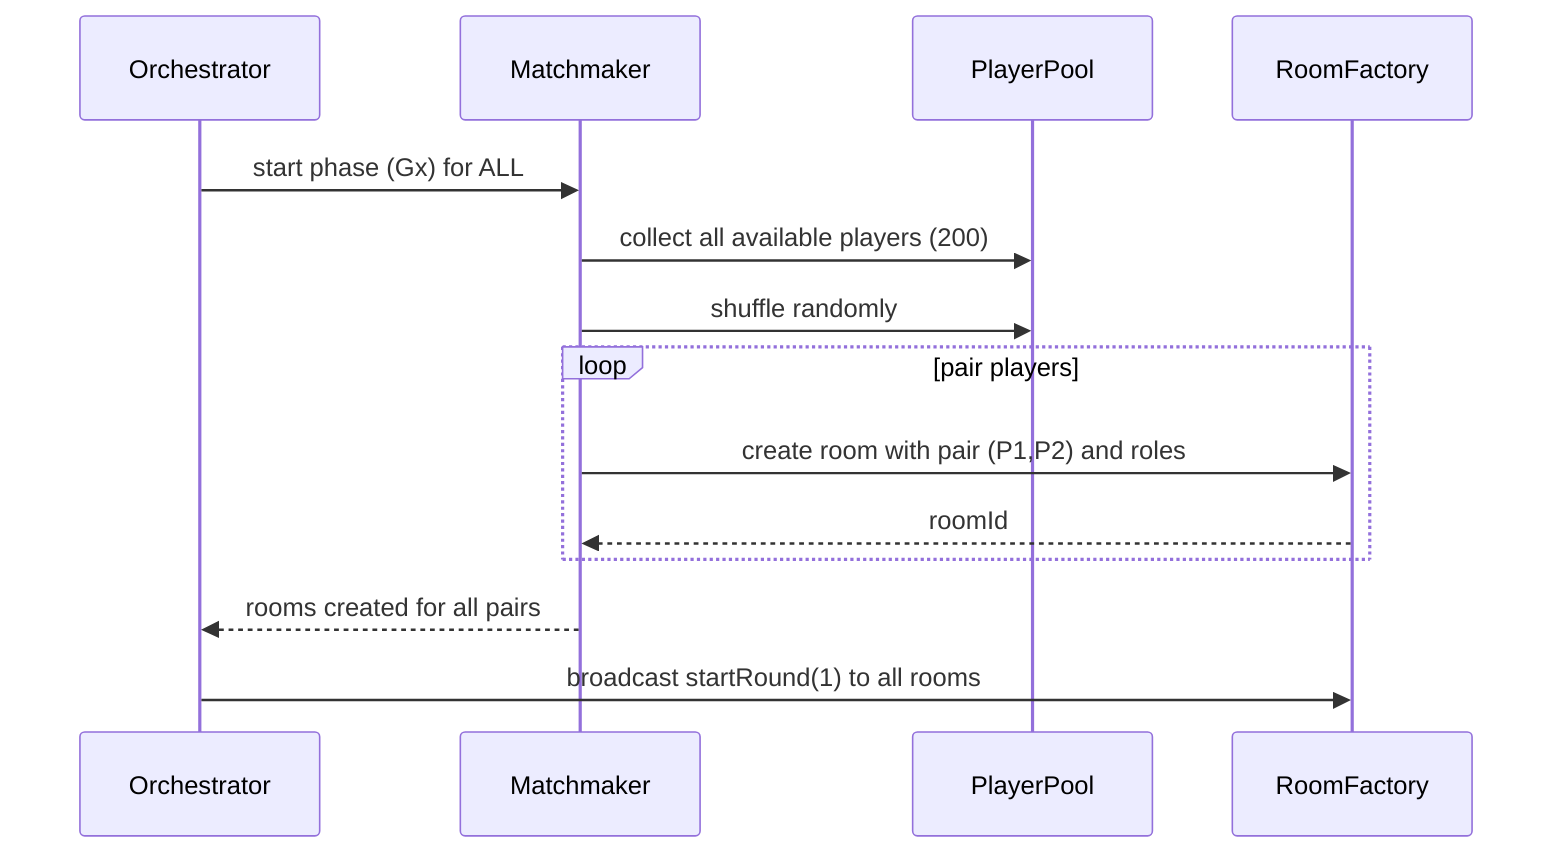 sequenceDiagram
  participant OR as Orchestrator
  participant MM as Matchmaker
  participant P as PlayerPool
  participant R as RoomFactory

  OR->>MM: start phase (Gx) for ALL
  MM->>P: collect all available players (200)
  MM->>P: shuffle randomly
  loop pair players
    MM->>R: create room with pair (P1,P2) and roles
    R-->>MM: roomId
  end
  MM-->>OR: rooms created for all pairs
  OR->>R: broadcast startRound(1) to all rooms